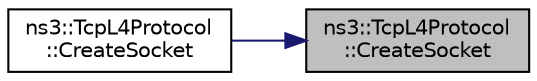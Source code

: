 digraph "ns3::TcpL4Protocol::CreateSocket"
{
 // LATEX_PDF_SIZE
  edge [fontname="Helvetica",fontsize="10",labelfontname="Helvetica",labelfontsize="10"];
  node [fontname="Helvetica",fontsize="10",shape=record];
  rankdir="RL";
  Node1 [label="ns3::TcpL4Protocol\l::CreateSocket",height=0.2,width=0.4,color="black", fillcolor="grey75", style="filled", fontcolor="black",tooltip="Create a TCP socket using the TypeId set by SocketType attribute."];
  Node1 -> Node2 [dir="back",color="midnightblue",fontsize="10",style="solid",fontname="Helvetica"];
  Node2 [label="ns3::TcpL4Protocol\l::CreateSocket",height=0.2,width=0.4,color="black", fillcolor="white", style="filled",URL="$classns3_1_1_tcp_l4_protocol.html#ae5d3e3fd9fa44cc80d3ae5f62e4dfb82",tooltip="Create a TCP socket using the specified congestion control algorithm."];
}

